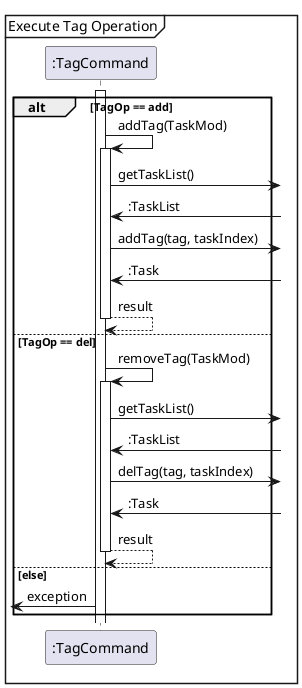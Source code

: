 @startuml
'https://plantuml.com/sequence-diagram

skinparam shadowing false
participant ":TagCommand" as TagCommand

mainframe Execute Tag Operation

activate TagCommand

alt TagOp == add
TagCommand -> TagCommand:addTag(TaskMod)
activate TagCommand
TagCommand ->] :getTaskList()
TagCommand <-] ::TaskList
TagCommand ->] :addTag(tag, taskIndex)
TagCommand <-] ::Task
return result

else TagOp == del
TagCommand -> TagCommand:removeTag(TaskMod)
activate TagCommand
TagCommand ->] :getTaskList()
TagCommand <-] ::TaskList
TagCommand ->] :delTag(tag, taskIndex)
TagCommand <-] ::Task
return result

else else
[<- TagCommand:exception

end

@enduml